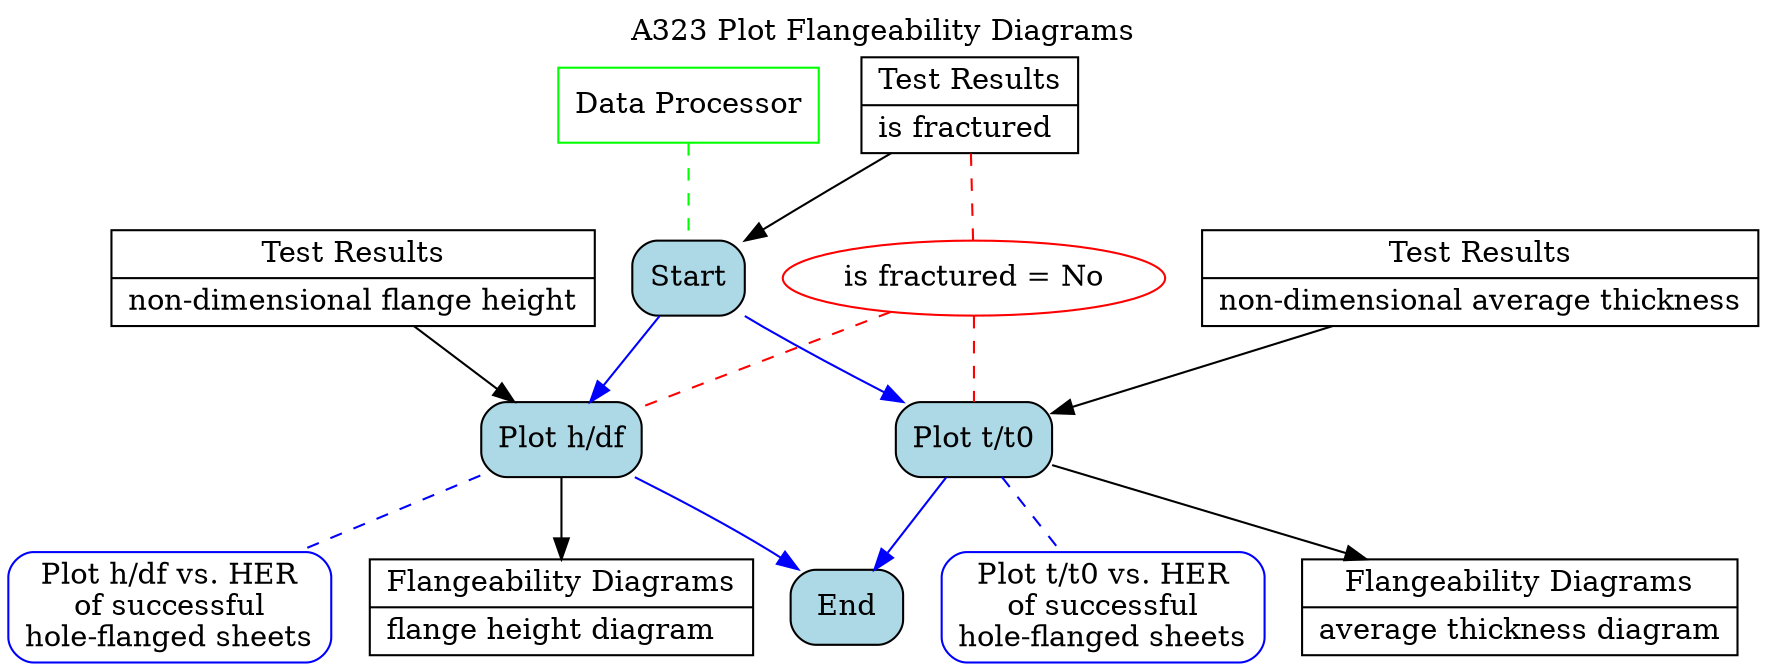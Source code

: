 digraph behaviourmodel {

# activity title
labelloc="t"
label="A323 Plot Flangeability Diagrams"

# inputs and outputs
node [shape=record, style=filled, fillcolor=white, color=black]
frac [label="{Test Results|is fractured\l}"];
h_df [label="{Test Results|non-dimensional flange height\l}"];
t_t0 [label="{Test Results|non-dimensional average thickness\l}"];
h_diagr [label="{Flangeability Diagrams|flange height diagram\l}"];
t_diagr [label="{Flangeability Diagrams|average thickness diagram\l}"];

# mechanisms
node [shape=box, style=filled, fillcolor=white, color=green]
m1 [label="Data Processor"]

# tasks definition
node [shape=box, style="filled, rounded", fillcolor=lightblue, color=black]
Start
t1 [label="Plot h/df"]
t2 [label="Plot t/t0"]
End

# rules
node [shape=box, style="filled, rounded", fillcolor=white, color=blue]
r1 [label="Plot h/df vs. HER\nof successful\nhole-ﬂanged sheets"]
r2 [label="Plot t/t0 vs. HER\nof successful\nhole-ﬂanged sheets"]

# attaching rules
edge [dir=none, color=blue, style=dashed]
t1 -> r1
t2 -> r2

# task sequence
edge [dir=forward, color=blue, fontcolor=blue, style=solid]
Start -> {t1, t2} -> End

# attaching mechanisms
edge [dir=none, color=green, style=dashed]
m1 -> Start

# attaching inputs and outputs
edge [dir=forward, color=black, fontcolor=black, style=solid]
frac -> Start
h_df -> t1 -> h_diagr
t_t0 -> t2 -> t_diagr

# constraints
node [shape=ellipse, style=filled, fillcolor=white, color=red]
c1 [label="is fractured = No"]

# attaching constraints
edge [dir=none, color=red, style=dashed]
frac -> c1
c1 -> {t1, t2}

}

